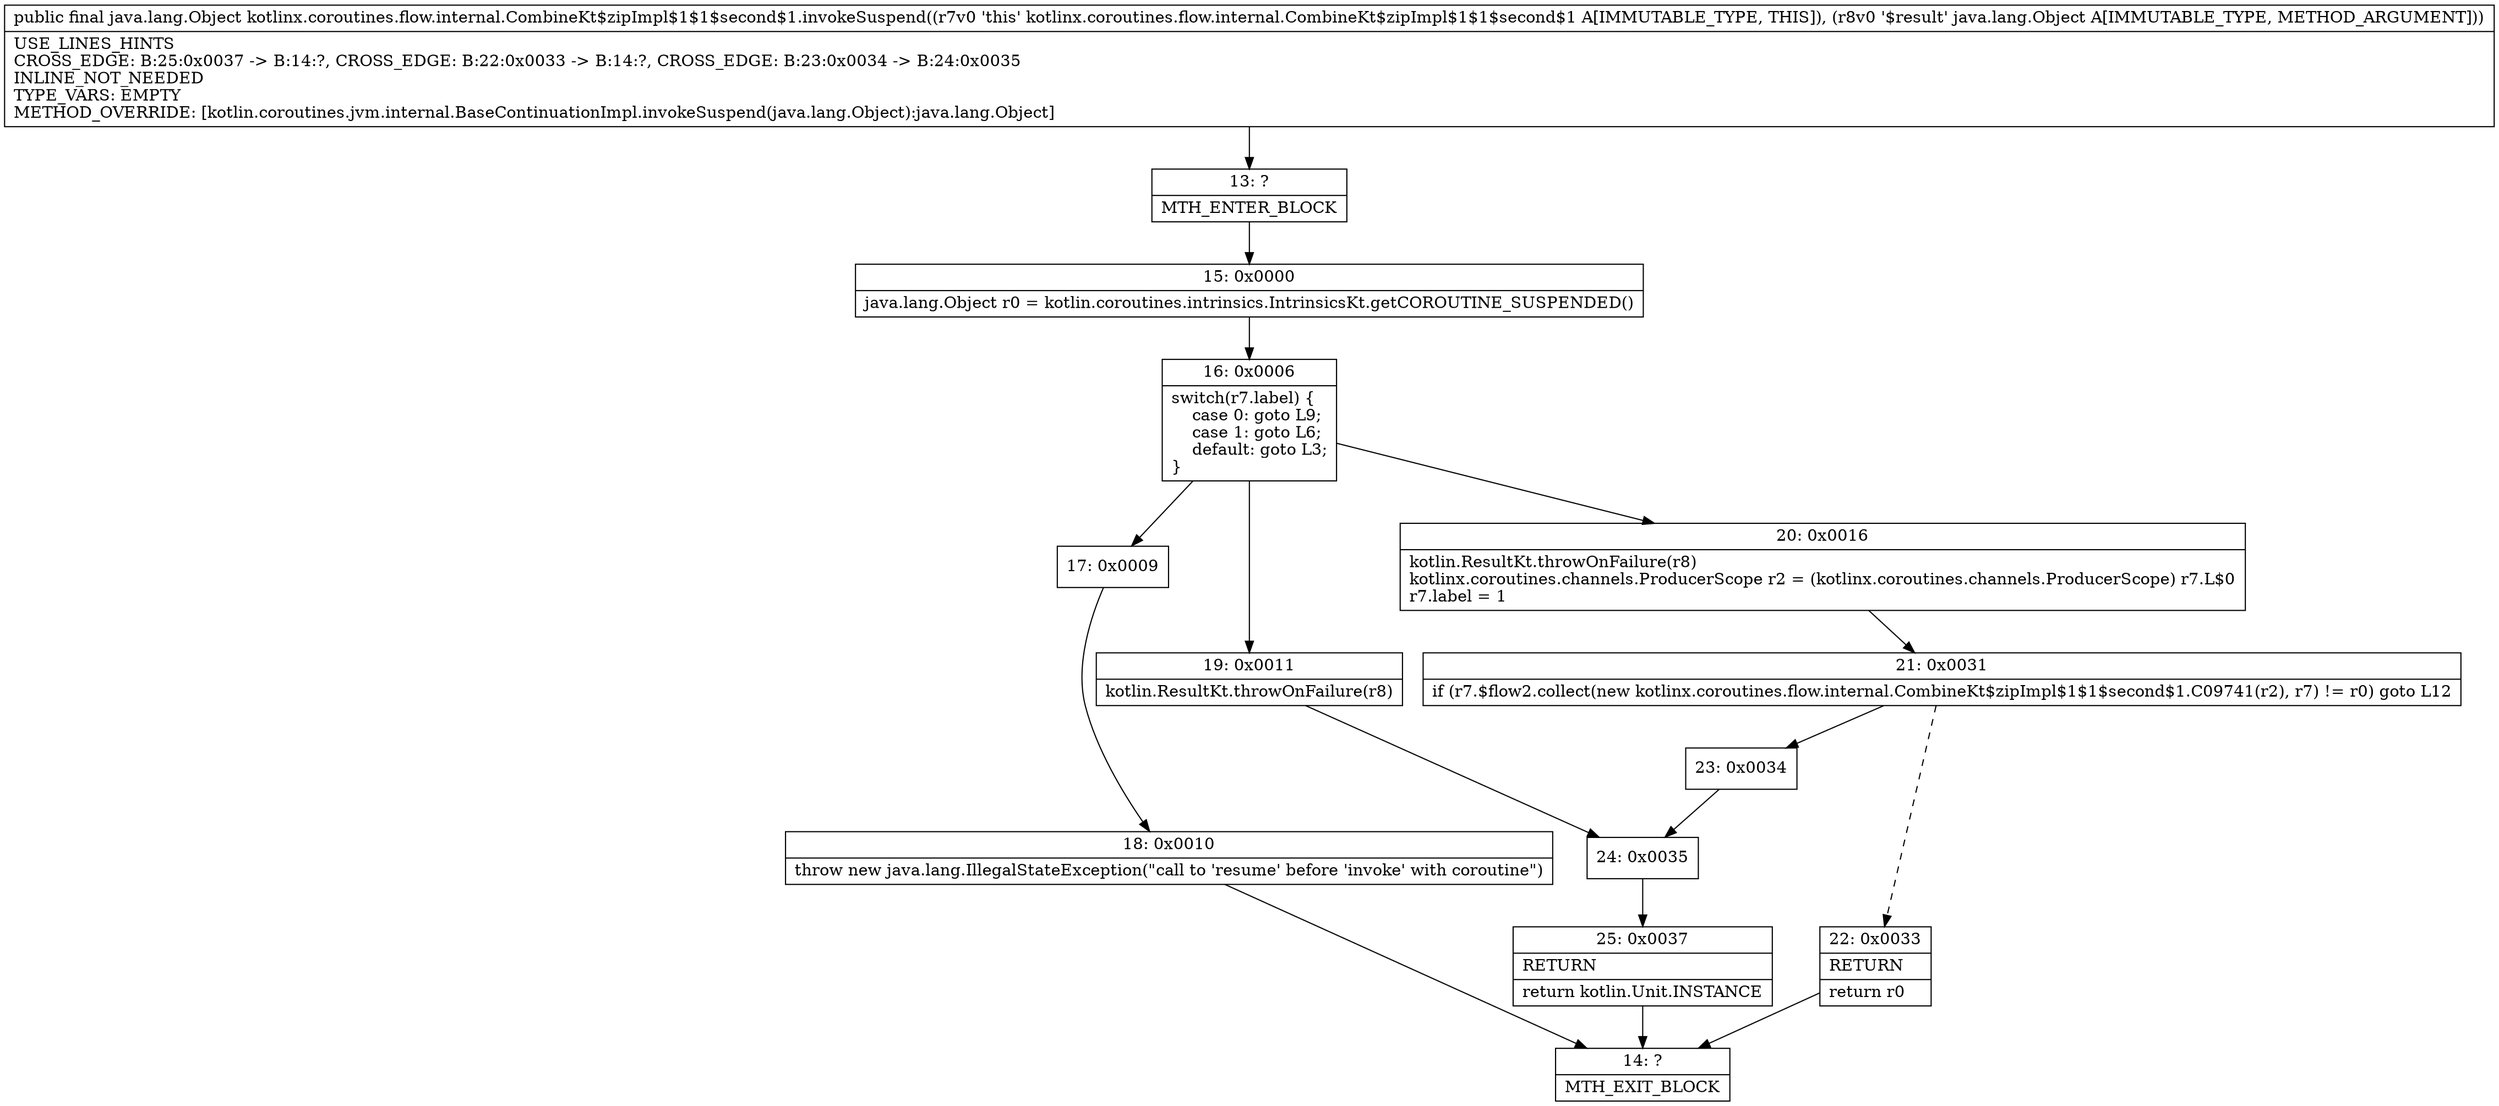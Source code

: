 digraph "CFG forkotlinx.coroutines.flow.internal.CombineKt$zipImpl$1$1$second$1.invokeSuspend(Ljava\/lang\/Object;)Ljava\/lang\/Object;" {
Node_13 [shape=record,label="{13\:\ ?|MTH_ENTER_BLOCK\l}"];
Node_15 [shape=record,label="{15\:\ 0x0000|java.lang.Object r0 = kotlin.coroutines.intrinsics.IntrinsicsKt.getCOROUTINE_SUSPENDED()\l}"];
Node_16 [shape=record,label="{16\:\ 0x0006|switch(r7.label) \{\l    case 0: goto L9;\l    case 1: goto L6;\l    default: goto L3;\l\}\l}"];
Node_17 [shape=record,label="{17\:\ 0x0009}"];
Node_18 [shape=record,label="{18\:\ 0x0010|throw new java.lang.IllegalStateException(\"call to 'resume' before 'invoke' with coroutine\")\l}"];
Node_14 [shape=record,label="{14\:\ ?|MTH_EXIT_BLOCK\l}"];
Node_19 [shape=record,label="{19\:\ 0x0011|kotlin.ResultKt.throwOnFailure(r8)\l}"];
Node_24 [shape=record,label="{24\:\ 0x0035}"];
Node_25 [shape=record,label="{25\:\ 0x0037|RETURN\l|return kotlin.Unit.INSTANCE\l}"];
Node_20 [shape=record,label="{20\:\ 0x0016|kotlin.ResultKt.throwOnFailure(r8)\lkotlinx.coroutines.channels.ProducerScope r2 = (kotlinx.coroutines.channels.ProducerScope) r7.L$0\lr7.label = 1\l}"];
Node_21 [shape=record,label="{21\:\ 0x0031|if (r7.$flow2.collect(new kotlinx.coroutines.flow.internal.CombineKt$zipImpl$1$1$second$1.C09741(r2), r7) != r0) goto L12\l}"];
Node_22 [shape=record,label="{22\:\ 0x0033|RETURN\l|return r0\l}"];
Node_23 [shape=record,label="{23\:\ 0x0034}"];
MethodNode[shape=record,label="{public final java.lang.Object kotlinx.coroutines.flow.internal.CombineKt$zipImpl$1$1$second$1.invokeSuspend((r7v0 'this' kotlinx.coroutines.flow.internal.CombineKt$zipImpl$1$1$second$1 A[IMMUTABLE_TYPE, THIS]), (r8v0 '$result' java.lang.Object A[IMMUTABLE_TYPE, METHOD_ARGUMENT]))  | USE_LINES_HINTS\lCROSS_EDGE: B:25:0x0037 \-\> B:14:?, CROSS_EDGE: B:22:0x0033 \-\> B:14:?, CROSS_EDGE: B:23:0x0034 \-\> B:24:0x0035\lINLINE_NOT_NEEDED\lTYPE_VARS: EMPTY\lMETHOD_OVERRIDE: [kotlin.coroutines.jvm.internal.BaseContinuationImpl.invokeSuspend(java.lang.Object):java.lang.Object]\l}"];
MethodNode -> Node_13;Node_13 -> Node_15;
Node_15 -> Node_16;
Node_16 -> Node_17;
Node_16 -> Node_19;
Node_16 -> Node_20;
Node_17 -> Node_18;
Node_18 -> Node_14;
Node_19 -> Node_24;
Node_24 -> Node_25;
Node_25 -> Node_14;
Node_20 -> Node_21;
Node_21 -> Node_22[style=dashed];
Node_21 -> Node_23;
Node_22 -> Node_14;
Node_23 -> Node_24;
}

